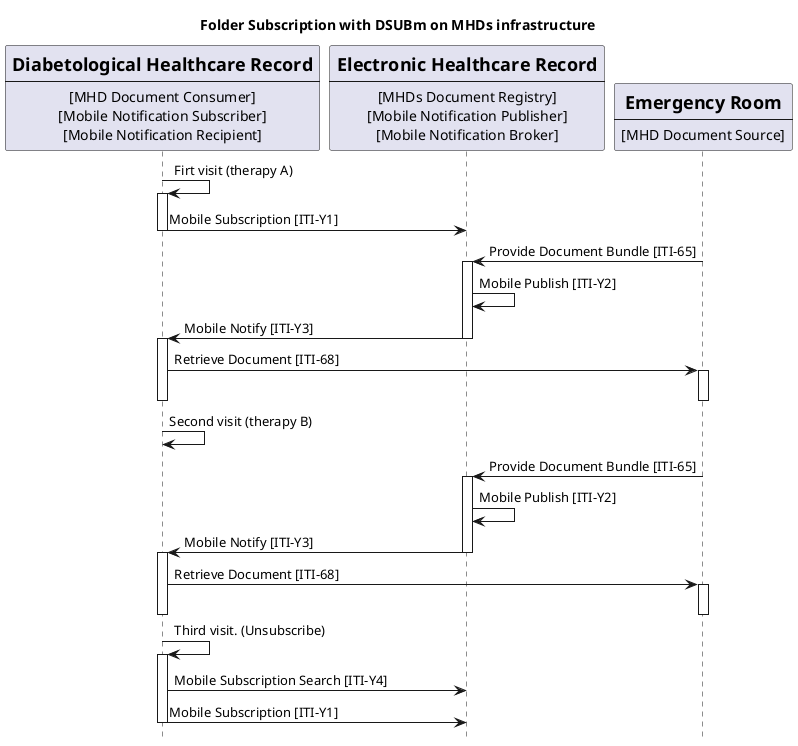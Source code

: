 @startuml
skinparam svgDimensionStyle false
hide footbox
title "Folder Subscription with DSUBm on MHDs infrastructure" 

participant DHR [
    = Diabetological Healthcare Record
    ----
    [MHD Document Consumer]
    [Mobile Notification Subscriber]
    [Mobile Notification Recipient]
] 



participant Central [
    =Electronic Healthcare Record
    ----
    [MHDs Document Registry]
    [Mobile Notification Publisher]
    [Mobile Notification Broker]
] 

participant ER [
    =Emergency Room
    ----
    [MHD Document Source]
] 




DHR -> DHR: Firt visit (therapy A)
activate DHR
DHR -> Central:  Mobile Subscription [ITI-Y1]
deactivate DHR

ER->Central:  Provide Document Bundle [ITI-65]
activate Central 
Central -> Central: Mobile Publish [ITI-Y2]
Central -> DHR: Mobile Notify [ITI-Y3]
deactivate Central
activate DHR

DHR -> ER: Retrieve Document [ITI-68]
activate ER
deactivate ER
deactivate DHR 

DHR -> DHR: Second visit (therapy B)

ER->Central:  Provide Document Bundle [ITI-65]
activate Central 
Central -> Central: Mobile Publish [ITI-Y2]
Central -> DHR: Mobile Notify [ITI-Y3]
deactivate Central
activate DHR

DHR -> ER: Retrieve Document [ITI-68]
activate ER
deactivate ER
deactivate DHR 

DHR -> DHR: Third visit. (Unsubscribe)
activate DHR
DHR -> Central: Mobile Subscription Search [ITI-Y4]
DHR -> Central: Mobile Subscription [ITI-Y1]	
deactivate DHR

@enduml
